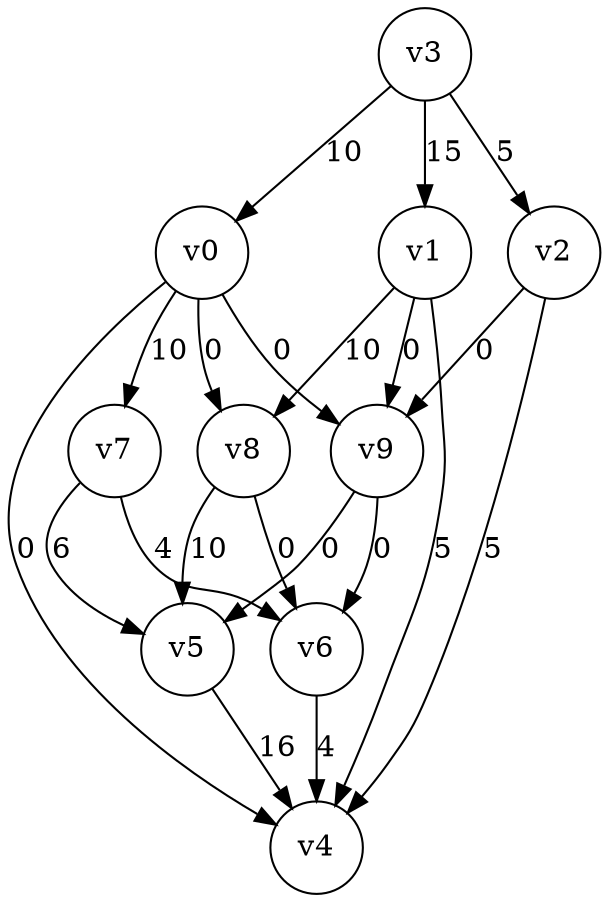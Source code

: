 digraph
{
	node [shape=circle, label="v0"] 0;
	node [shape=circle, label="v1"] 1;
	node [shape=circle, label="v2"] 2;
	node [shape=circle, label="v3"] 3;
	node [shape=circle, label="v4"] 4;
	node [shape=circle, label="v5"] 5;
	node [shape=circle, label="v6"] 6;
	node [shape=circle, label="v7"] 7;
	node [shape=circle, label="v8"] 8;
	node [shape=circle, label="v9"] 9;
	0 -> 4 [label="0"]
	0 -> 7 [label="10"]
	0 -> 8 [label="0"]
	0 -> 9 [label="0"]
	1 -> 4 [label="5"]
	1 -> 8 [label="10"]
	1 -> 9 [label="0"]
	2 -> 4 [label="5"]
	2 -> 9 [label="0"]
	3 -> 0 [label="10"]
	3 -> 1 [label="15"]
	3 -> 2 [label="5"]
	5 -> 4 [label="16"]
	6 -> 4 [label="4"]
	7 -> 5 [label="6"]
	7 -> 6 [label="4"]
	8 -> 5 [label="10"]
	8 -> 6 [label="0"]
	9 -> 5 [label="0"]
	9 -> 6 [label="0"]
}
